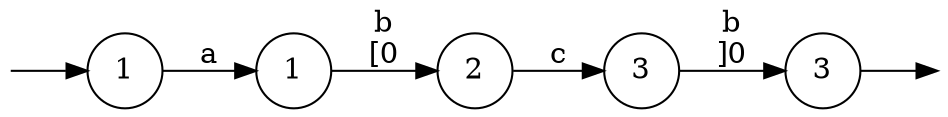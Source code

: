 digraph {
	node [shape=circle];
	Q0 [style=invisible, height=0, width=0, fixedsize=true];
	Q1 [style=invisible, height=0, width=0, fixedsize=true];
	graph [rankdir="LR"];
	4 [label=3];
	3 [label=3];
	0 [label=1];
	1 [label=1];
	2 [label=2];

	Q0 -> 0;

	4 -> Q1;
	0 -> 1  [item="a", label="a"];
	1 -> 2  [item="b[0", label="b\n[0"];
	2 -> 3  [item="c", label="c"];
	3 -> 4  [item="b]0", label="b\n]0"];
}
